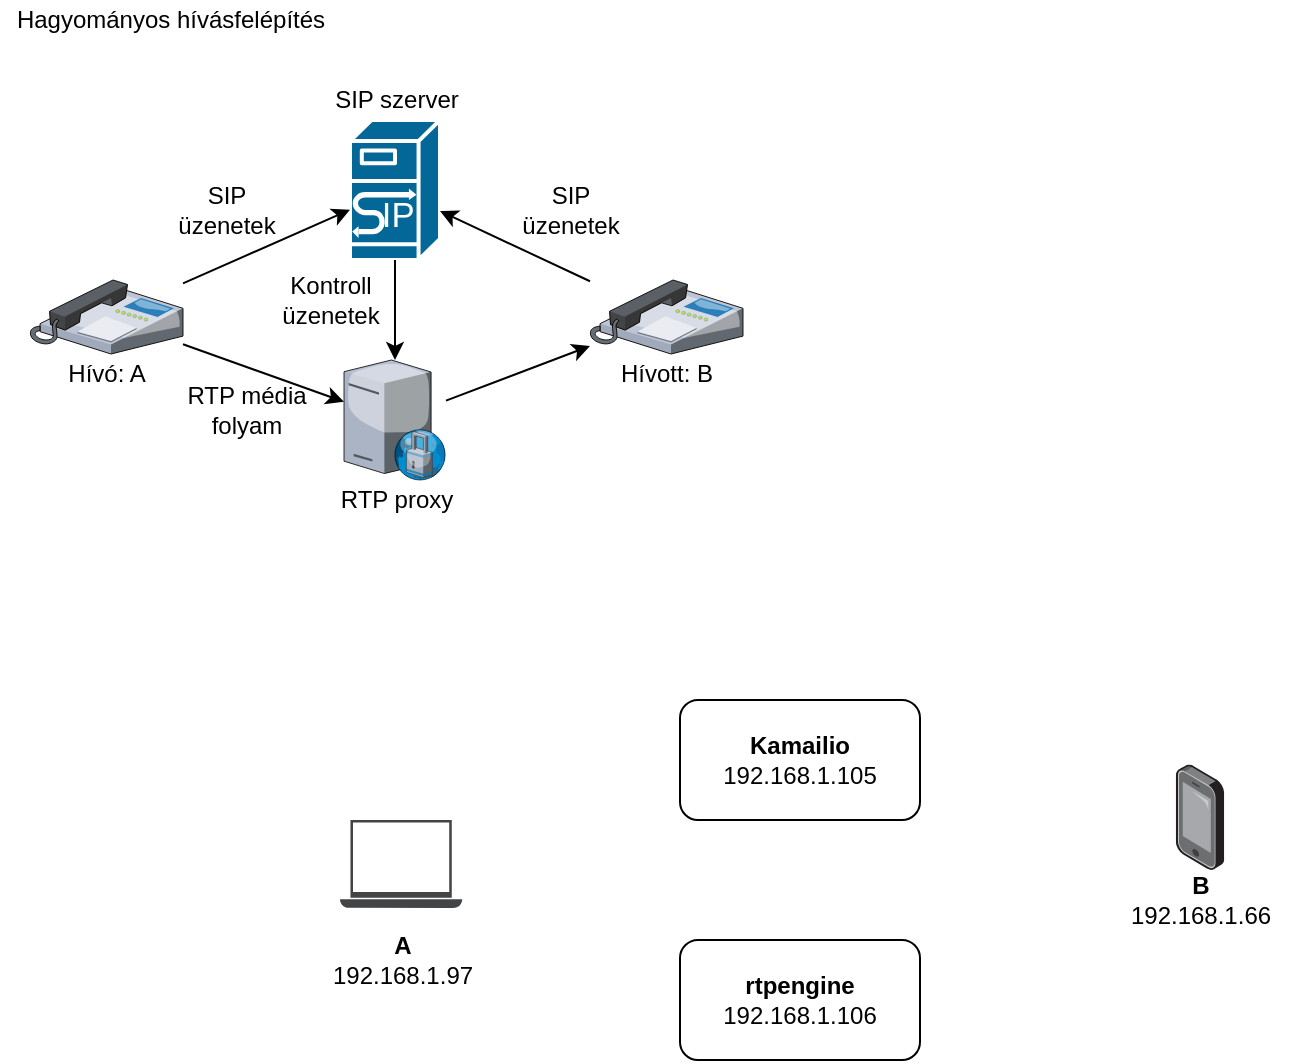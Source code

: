<mxfile version="14.5.1" type="device"><diagram id="KcTB7KYHvOymOiNFjMW_" name="intro"><mxGraphModel dx="1376" dy="816" grid="1" gridSize="10" guides="1" tooltips="1" connect="1" arrows="1" fold="1" page="1" pageScale="1" pageWidth="850" pageHeight="1100" math="0" shadow="0"><root><mxCell id="0"/><mxCell id="1" parent="0"/><mxCell id="zvyaTrOix2qdRsmQ4miV-1" value="Hagyományos hívásfelépítés" style="text;html=1;align=center;verticalAlign=middle;resizable=0;points=[];autosize=1;" parent="1" vertex="1"><mxGeometry x="25" y="20" width="170" height="20" as="geometry"/></mxCell><mxCell id="zvyaTrOix2qdRsmQ4miV-24" value="" style="group" parent="1" vertex="1" connectable="0"><mxGeometry x="40" y="60" width="356.5" height="220" as="geometry"/></mxCell><mxCell id="zvyaTrOix2qdRsmQ4miV-16" value="SIP &lt;br&gt;üzenetek" style="text;html=1;align=center;verticalAlign=middle;resizable=0;points=[];autosize=1;" parent="zvyaTrOix2qdRsmQ4miV-24" vertex="1"><mxGeometry x="240" y="50" width="60" height="30" as="geometry"/></mxCell><mxCell id="zvyaTrOix2qdRsmQ4miV-17" value="SIP&lt;br&gt;üzenetek" style="text;html=1;align=center;verticalAlign=middle;resizable=0;points=[];autosize=1;" parent="zvyaTrOix2qdRsmQ4miV-24" vertex="1"><mxGeometry x="67.5" y="50" width="60" height="30" as="geometry"/></mxCell><mxCell id="zvyaTrOix2qdRsmQ4miV-19" value="" style="group" parent="zvyaTrOix2qdRsmQ4miV-24" vertex="1" connectable="0"><mxGeometry y="100" width="76.5" height="57" as="geometry"/></mxCell><mxCell id="zvyaTrOix2qdRsmQ4miV-2" value="" style="verticalLabelPosition=bottom;aspect=fixed;html=1;verticalAlign=top;strokeColor=none;align=center;outlineConnect=0;shape=mxgraph.citrix.ip_phone;" parent="zvyaTrOix2qdRsmQ4miV-19" vertex="1"><mxGeometry width="76.5" height="37" as="geometry"/></mxCell><mxCell id="zvyaTrOix2qdRsmQ4miV-13" value="Hívó: A" style="text;html=1;align=center;verticalAlign=middle;resizable=0;points=[];autosize=1;" parent="zvyaTrOix2qdRsmQ4miV-19" vertex="1"><mxGeometry x="13.25" y="37" width="50" height="20" as="geometry"/></mxCell><mxCell id="zvyaTrOix2qdRsmQ4miV-20" value="" style="group" parent="zvyaTrOix2qdRsmQ4miV-24" vertex="1" connectable="0"><mxGeometry x="280" y="100" width="76.5" height="57" as="geometry"/></mxCell><mxCell id="zvyaTrOix2qdRsmQ4miV-3" value="" style="verticalLabelPosition=bottom;aspect=fixed;html=1;verticalAlign=top;strokeColor=none;align=center;outlineConnect=0;shape=mxgraph.citrix.ip_phone;" parent="zvyaTrOix2qdRsmQ4miV-20" vertex="1"><mxGeometry width="76.5" height="37" as="geometry"/></mxCell><mxCell id="zvyaTrOix2qdRsmQ4miV-14" value="Hívott: B" style="text;html=1;align=center;verticalAlign=middle;resizable=0;points=[];autosize=1;" parent="zvyaTrOix2qdRsmQ4miV-20" vertex="1"><mxGeometry x="8.25" y="37" width="60" height="20" as="geometry"/></mxCell><mxCell id="zvyaTrOix2qdRsmQ4miV-21" value="" style="group" parent="zvyaTrOix2qdRsmQ4miV-24" vertex="1" connectable="0"><mxGeometry x="142.5" width="80" height="90" as="geometry"/></mxCell><mxCell id="zvyaTrOix2qdRsmQ4miV-4" value="" style="shape=mxgraph.cisco.servers.sip_proxy_server;html=1;pointerEvents=1;dashed=0;fillColor=#036897;strokeColor=#ffffff;strokeWidth=2;verticalLabelPosition=bottom;verticalAlign=top;align=center;outlineConnect=0;" parent="zvyaTrOix2qdRsmQ4miV-21" vertex="1"><mxGeometry x="17.5" y="20" width="45" height="70" as="geometry"/></mxCell><mxCell id="zvyaTrOix2qdRsmQ4miV-12" value="SIP szerver" style="text;html=1;align=center;verticalAlign=middle;resizable=0;points=[];autosize=1;" parent="zvyaTrOix2qdRsmQ4miV-21" vertex="1"><mxGeometry width="80" height="20" as="geometry"/></mxCell><mxCell id="zvyaTrOix2qdRsmQ4miV-7" style="rounded=0;orthogonalLoop=1;jettySize=auto;html=1;" parent="zvyaTrOix2qdRsmQ4miV-24" source="zvyaTrOix2qdRsmQ4miV-2" target="zvyaTrOix2qdRsmQ4miV-4" edge="1"><mxGeometry relative="1" as="geometry"/></mxCell><mxCell id="zvyaTrOix2qdRsmQ4miV-8" style="edgeStyle=none;rounded=0;orthogonalLoop=1;jettySize=auto;html=1;" parent="zvyaTrOix2qdRsmQ4miV-24" source="zvyaTrOix2qdRsmQ4miV-3" target="zvyaTrOix2qdRsmQ4miV-4" edge="1"><mxGeometry relative="1" as="geometry"/></mxCell><mxCell id="zvyaTrOix2qdRsmQ4miV-22" value="" style="group" parent="zvyaTrOix2qdRsmQ4miV-24" vertex="1" connectable="0"><mxGeometry x="147.5" y="140" width="70" height="80" as="geometry"/></mxCell><mxCell id="zvyaTrOix2qdRsmQ4miV-5" value="" style="verticalLabelPosition=bottom;aspect=fixed;html=1;verticalAlign=top;strokeColor=none;align=center;outlineConnect=0;shape=mxgraph.citrix.proxy_server;" parent="zvyaTrOix2qdRsmQ4miV-22" vertex="1"><mxGeometry x="9.5" width="51" height="60" as="geometry"/></mxCell><mxCell id="zvyaTrOix2qdRsmQ4miV-18" value="RTP proxy" style="text;html=1;align=center;verticalAlign=middle;resizable=0;points=[];autosize=1;" parent="zvyaTrOix2qdRsmQ4miV-22" vertex="1"><mxGeometry y="60" width="70" height="20" as="geometry"/></mxCell><mxCell id="zvyaTrOix2qdRsmQ4miV-10" style="edgeStyle=none;rounded=0;orthogonalLoop=1;jettySize=auto;html=1;startArrow=none;startFill=0;" parent="zvyaTrOix2qdRsmQ4miV-24" source="zvyaTrOix2qdRsmQ4miV-2" target="zvyaTrOix2qdRsmQ4miV-5" edge="1"><mxGeometry relative="1" as="geometry"/></mxCell><mxCell id="zvyaTrOix2qdRsmQ4miV-11" style="edgeStyle=none;rounded=0;orthogonalLoop=1;jettySize=auto;html=1;startArrow=classic;startFill=1;endArrow=none;endFill=0;" parent="zvyaTrOix2qdRsmQ4miV-24" source="zvyaTrOix2qdRsmQ4miV-3" target="zvyaTrOix2qdRsmQ4miV-5" edge="1"><mxGeometry relative="1" as="geometry"/></mxCell><mxCell id="zvyaTrOix2qdRsmQ4miV-9" style="edgeStyle=none;rounded=0;orthogonalLoop=1;jettySize=auto;html=1;" parent="zvyaTrOix2qdRsmQ4miV-24" source="zvyaTrOix2qdRsmQ4miV-4" target="zvyaTrOix2qdRsmQ4miV-5" edge="1"><mxGeometry relative="1" as="geometry"/></mxCell><mxCell id="zvyaTrOix2qdRsmQ4miV-23" value="RTP média &lt;br&gt;folyam" style="text;html=1;align=center;verticalAlign=middle;resizable=0;points=[];autosize=1;" parent="zvyaTrOix2qdRsmQ4miV-24" vertex="1"><mxGeometry x="67.5" y="150" width="80" height="30" as="geometry"/></mxCell><mxCell id="zvyaTrOix2qdRsmQ4miV-25" value="Kontroll&lt;br&gt;üzenetek" style="text;html=1;align=center;verticalAlign=middle;resizable=0;points=[];autosize=1;" parent="zvyaTrOix2qdRsmQ4miV-24" vertex="1"><mxGeometry x="120" y="95" width="60" height="30" as="geometry"/></mxCell><mxCell id="20vY-0uCkAp1Kn0wm_bu-1" value="&lt;b&gt;Kamailio&lt;/b&gt;&lt;br&gt;192.168.1.105" style="rounded=1;whiteSpace=wrap;html=1;" vertex="1" parent="1"><mxGeometry x="365" y="370" width="120" height="60" as="geometry"/></mxCell><mxCell id="20vY-0uCkAp1Kn0wm_bu-2" value="&lt;b&gt;rtpengine&lt;/b&gt;&lt;br&gt;192.168.1.106" style="rounded=1;whiteSpace=wrap;html=1;" vertex="1" parent="1"><mxGeometry x="365" y="490" width="120" height="60" as="geometry"/></mxCell><mxCell id="20vY-0uCkAp1Kn0wm_bu-3" value="" style="pointerEvents=1;shadow=0;dashed=0;html=1;strokeColor=none;fillColor=#434445;aspect=fixed;labelPosition=center;verticalLabelPosition=bottom;verticalAlign=top;align=center;outlineConnect=0;shape=mxgraph.vvd.laptop;" vertex="1" parent="1"><mxGeometry x="195" y="430" width="61.11" height="44" as="geometry"/></mxCell><mxCell id="20vY-0uCkAp1Kn0wm_bu-4" value="&lt;b&gt;A&lt;/b&gt;&lt;br&gt;192.168.1.97" style="text;html=1;align=center;verticalAlign=middle;resizable=0;points=[];autosize=1;" vertex="1" parent="1"><mxGeometry x="180.56" y="485" width="90" height="30" as="geometry"/></mxCell><mxCell id="20vY-0uCkAp1Kn0wm_bu-5" value="" style="points=[];aspect=fixed;html=1;align=center;shadow=0;dashed=0;image;image=img/lib/allied_telesis/computer_and_terminals/Smartphone.svg;" vertex="1" parent="1"><mxGeometry x="612.9" y="402.2" width="24.2" height="52.8" as="geometry"/></mxCell><mxCell id="20vY-0uCkAp1Kn0wm_bu-6" value="&lt;b&gt;B&lt;/b&gt;&lt;br&gt;192.168.1.66" style="text;html=1;align=center;verticalAlign=middle;resizable=0;points=[];autosize=1;" vertex="1" parent="1"><mxGeometry x="580" y="455" width="90" height="30" as="geometry"/></mxCell></root></mxGraphModel></diagram></mxfile>